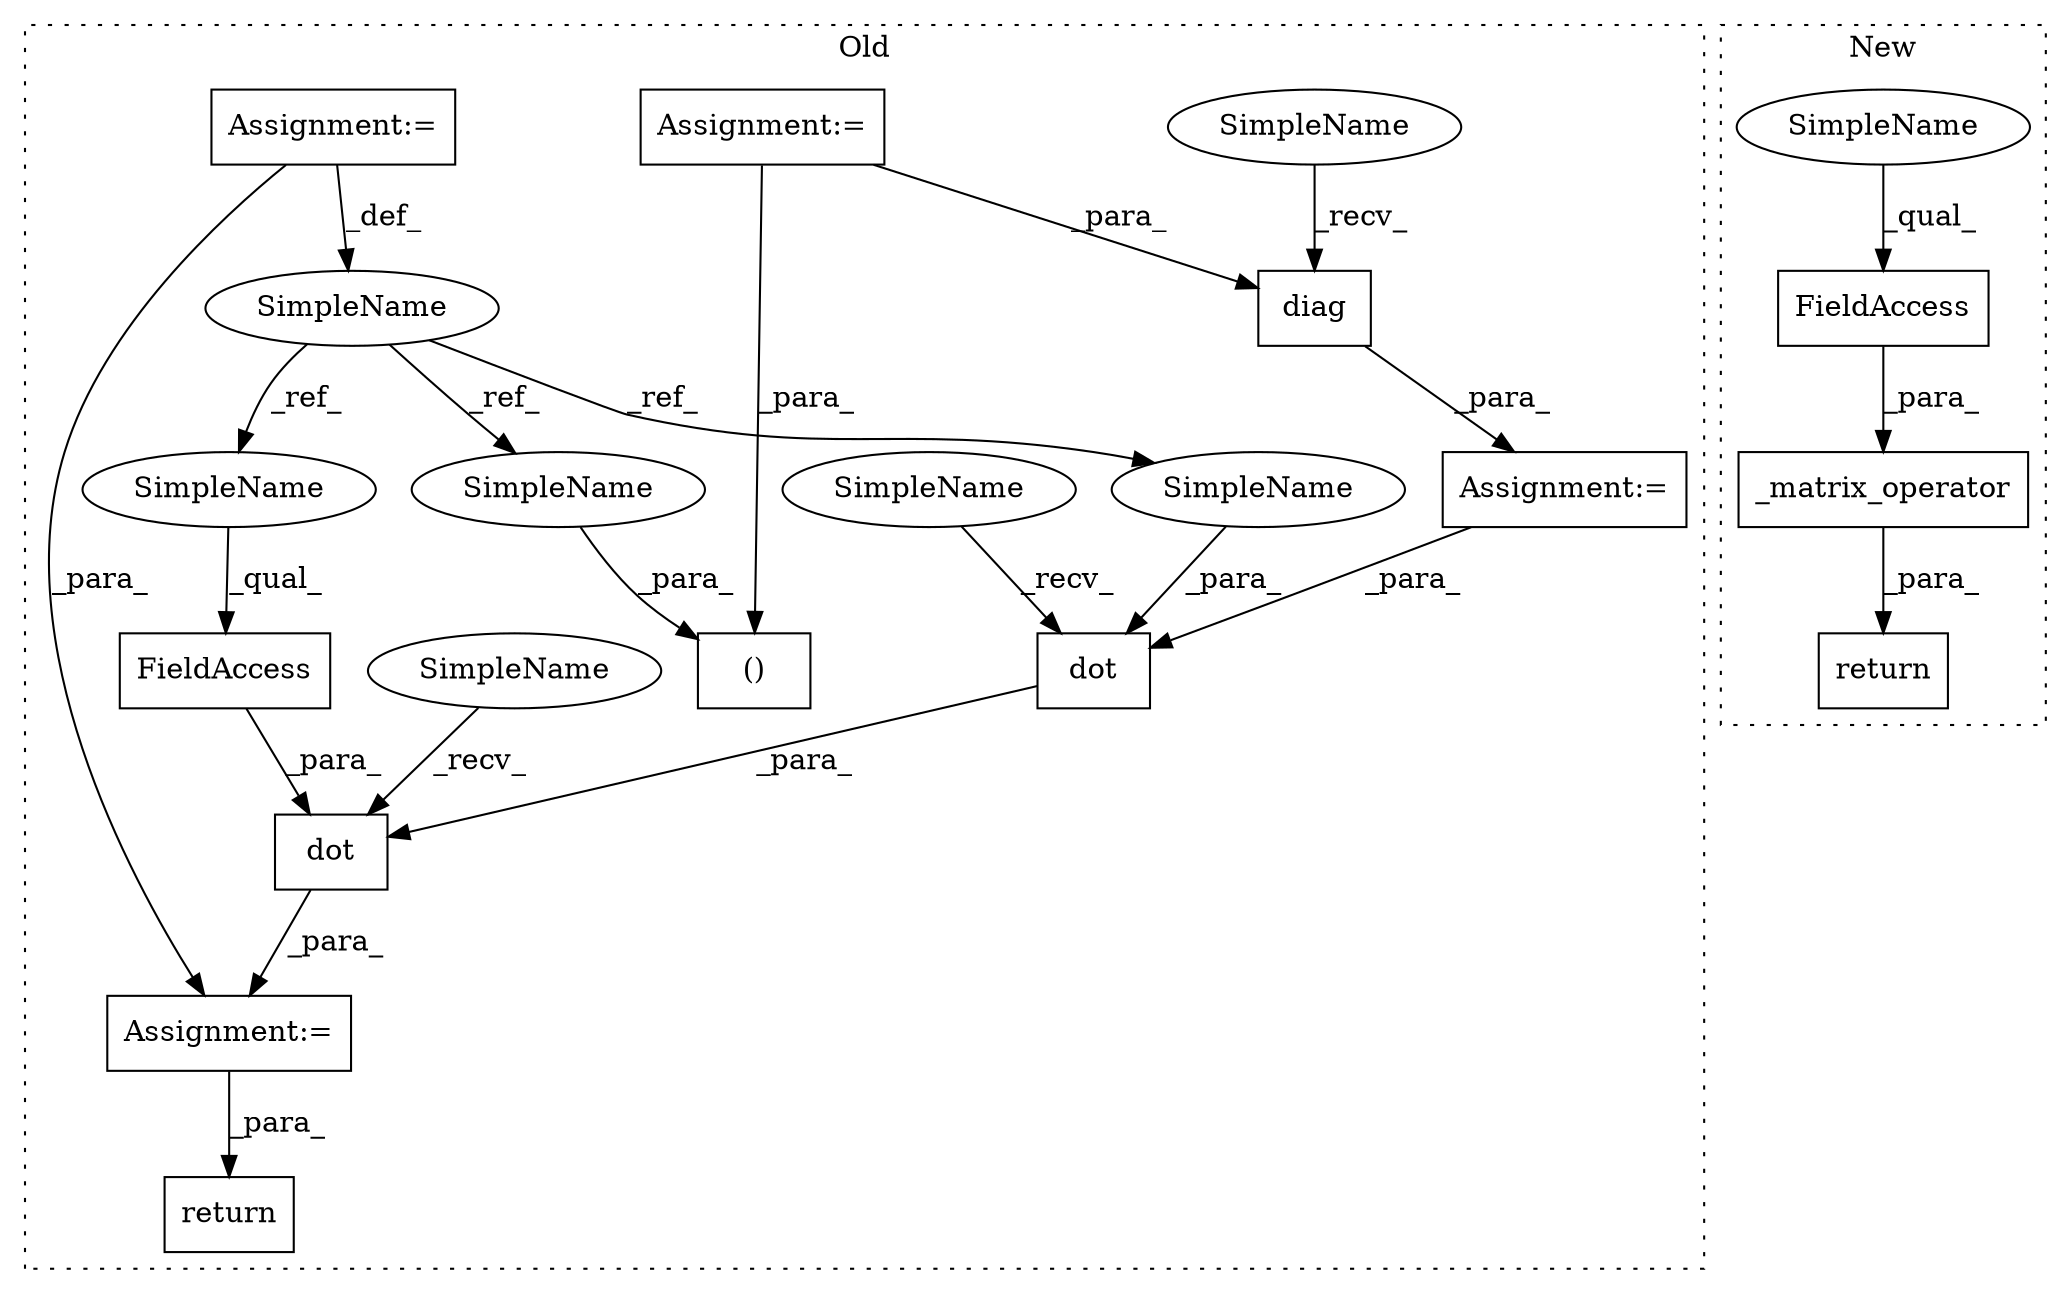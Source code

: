 digraph G {
subgraph cluster0 {
1 [label="()" a="106" s="429" l="15" shape="box"];
3 [label="SimpleName" a="42" s="386" l="1" shape="ellipse"];
4 [label="dot" a="32" s="525,532" l="4,1" shape="box"];
5 [label="diag" a="32" s="481,498" l="5,1" shape="box"];
6 [label="dot" a="32" s="515,537" l="4,1" shape="box"];
7 [label="FieldAccess" a="22" s="534" l="3" shape="box"];
8 [label="Assignment:=" a="7" s="375" l="1" shape="box"];
9 [label="Assignment:=" a="7" s="386" l="1" shape="box"];
10 [label="Assignment:=" a="7" s="508" l="1" shape="box"];
11 [label="Assignment:=" a="7" s="474" l="1" shape="box"];
13 [label="return" a="41" s="544" l="7" shape="box"];
15 [label="SimpleName" a="42" s="519" l="5" shape="ellipse"];
16 [label="SimpleName" a="42" s="509" l="5" shape="ellipse"];
17 [label="SimpleName" a="42" s="475" l="5" shape="ellipse"];
18 [label="SimpleName" a="42" s="443" l="1" shape="ellipse"];
19 [label="SimpleName" a="42" s="534" l="1" shape="ellipse"];
20 [label="SimpleName" a="42" s="529" l="1" shape="ellipse"];
label = "Old";
style="dotted";
}
subgraph cluster1 {
2 [label="_matrix_operator" a="32" s="553,582" l="17,1" shape="box"];
12 [label="return" a="41" s="546" l="7" shape="box"];
14 [label="FieldAccess" a="22" s="573" l="9" shape="box"];
21 [label="SimpleName" a="42" s="573" l="5" shape="ellipse"];
label = "New";
style="dotted";
}
2 -> 12 [label="_para_"];
3 -> 18 [label="_ref_"];
3 -> 20 [label="_ref_"];
3 -> 19 [label="_ref_"];
4 -> 6 [label="_para_"];
5 -> 11 [label="_para_"];
6 -> 10 [label="_para_"];
7 -> 6 [label="_para_"];
8 -> 1 [label="_para_"];
8 -> 5 [label="_para_"];
9 -> 3 [label="_def_"];
9 -> 10 [label="_para_"];
10 -> 13 [label="_para_"];
11 -> 4 [label="_para_"];
14 -> 2 [label="_para_"];
15 -> 4 [label="_recv_"];
16 -> 6 [label="_recv_"];
17 -> 5 [label="_recv_"];
18 -> 1 [label="_para_"];
19 -> 7 [label="_qual_"];
20 -> 4 [label="_para_"];
21 -> 14 [label="_qual_"];
}